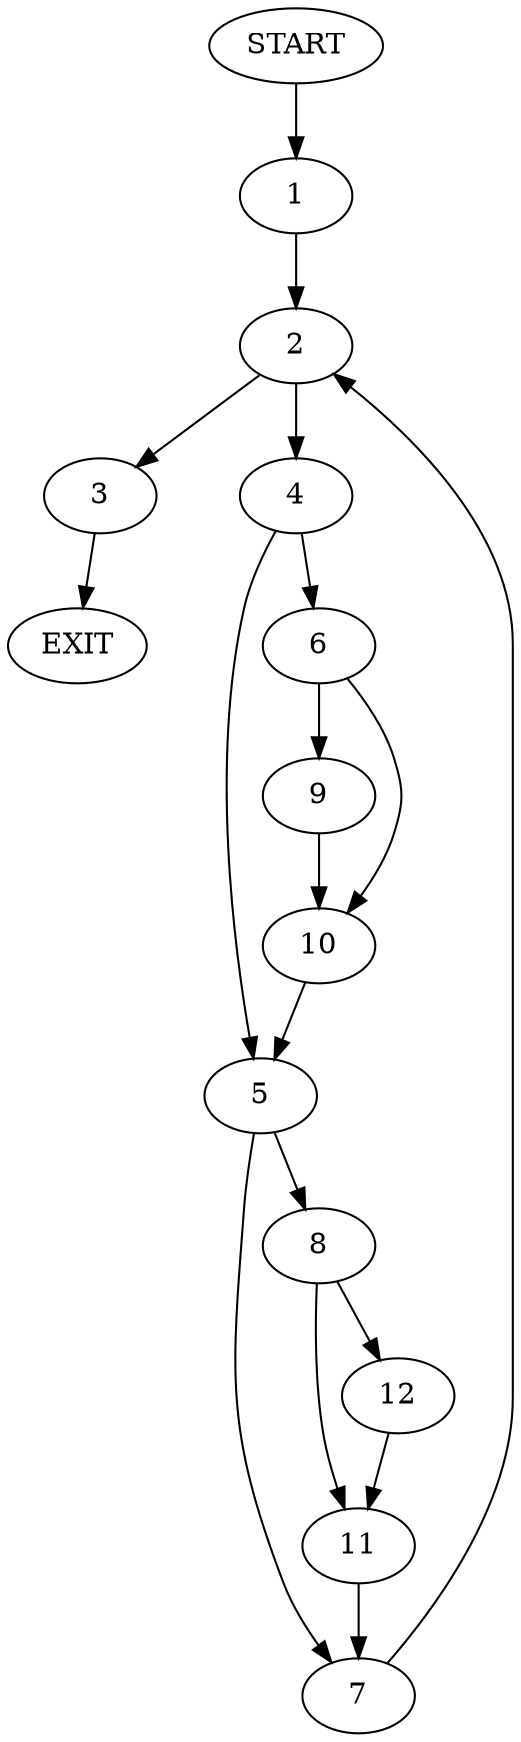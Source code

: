 digraph {
0 [label="START"];
1;
2;
3;
4;
5;
6;
7;
8;
9;
10;
11;
12;
13 [label="EXIT"];
0 -> 1;
1 -> 2;
2 -> 3;
2 -> 4;
4 -> 5;
4 -> 6;
3 -> 13;
5 -> 7;
5 -> 8;
6 -> 9;
6 -> 10;
9 -> 10;
10 -> 5;
7 -> 2;
8 -> 11;
8 -> 12;
11 -> 7;
12 -> 11;
}